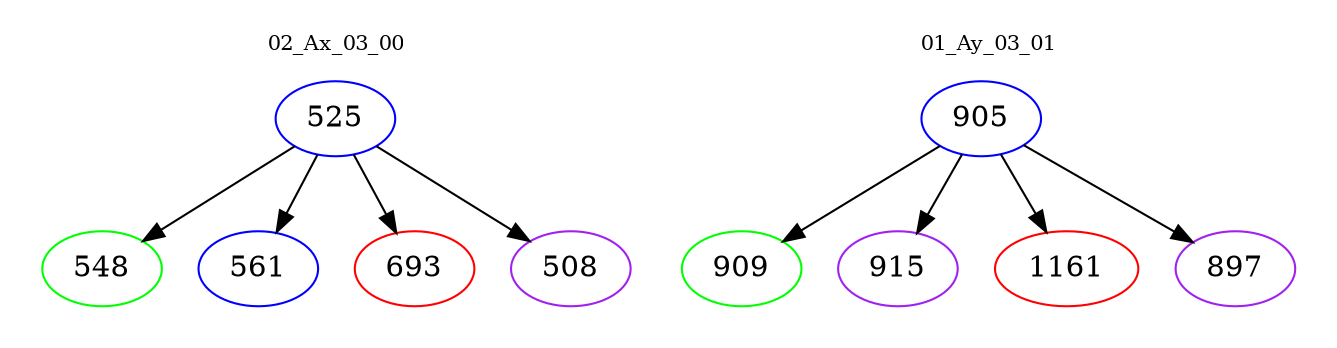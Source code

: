 digraph{
subgraph cluster_0 {
color = white
label = "02_Ax_03_00";
fontsize=10;
T0_525 [label="525", color="blue"]
T0_525 -> T0_548 [color="black"]
T0_548 [label="548", color="green"]
T0_525 -> T0_561 [color="black"]
T0_561 [label="561", color="blue"]
T0_525 -> T0_693 [color="black"]
T0_693 [label="693", color="red"]
T0_525 -> T0_508 [color="black"]
T0_508 [label="508", color="purple"]
}
subgraph cluster_1 {
color = white
label = "01_Ay_03_01";
fontsize=10;
T1_905 [label="905", color="blue"]
T1_905 -> T1_909 [color="black"]
T1_909 [label="909", color="green"]
T1_905 -> T1_915 [color="black"]
T1_915 [label="915", color="purple"]
T1_905 -> T1_1161 [color="black"]
T1_1161 [label="1161", color="red"]
T1_905 -> T1_897 [color="black"]
T1_897 [label="897", color="purple"]
}
}
